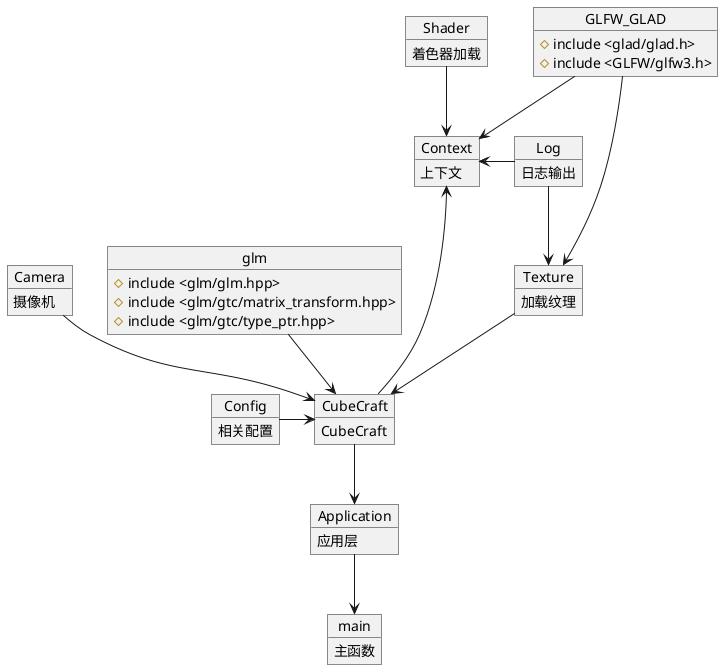 @startuml headers 

object main{
    主函数
}
object Application{
    应用层
}
object CubeCraft{
    CubeCraft
}
object Context{
    上下文
}

object Camera{
    摄像机
}
object Shader{
    着色器加载
}

object Log{
    日志输出
}
object Config{
    相关配置
}

object glm{
    #include <glm/glm.hpp>
    #include <glm/gtc/matrix_transform.hpp>
    #include <glm/gtc/type_ptr.hpp>
}
object GLFW_GLAD{
    #include <glad/glad.h>
    #include <GLFW/glfw3.h> 
}

object Texture{
    加载纹理
}

Application --> main
CubeCraft --> Application

Camera --> CubeCraft
glm --> CubeCraft
Config -> CubeCraft
Texture --> CubeCraft

GLFW_GLAD --> Context
Shader --> Context
Log -left-> Context
CubeCraft --> Context

GLFW_GLAD --> Texture
Log --> Texture

@enduml